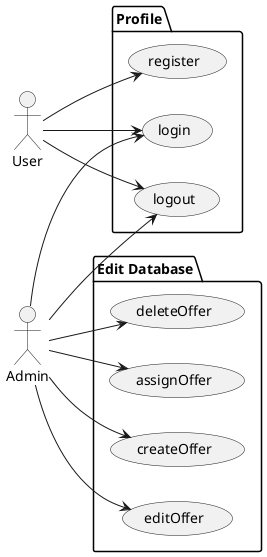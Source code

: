 @startuml UseCase HealthHub

left to right direction

actor User
actor Admin


package "Profile" {
usecase login
usecase logout
usecase register
}

package "Edit Database" {
useCase createOffer
useCase editOffer
useCase deleteOffer
useCase assignOffer
}

User --> login
User --> logout
User --> register
Admin --> login
Admin --> logout
Admin --> createOffer
Admin --> editOffer
Admin --> deleteOffer
Admin --> assignOffer


@enduml
